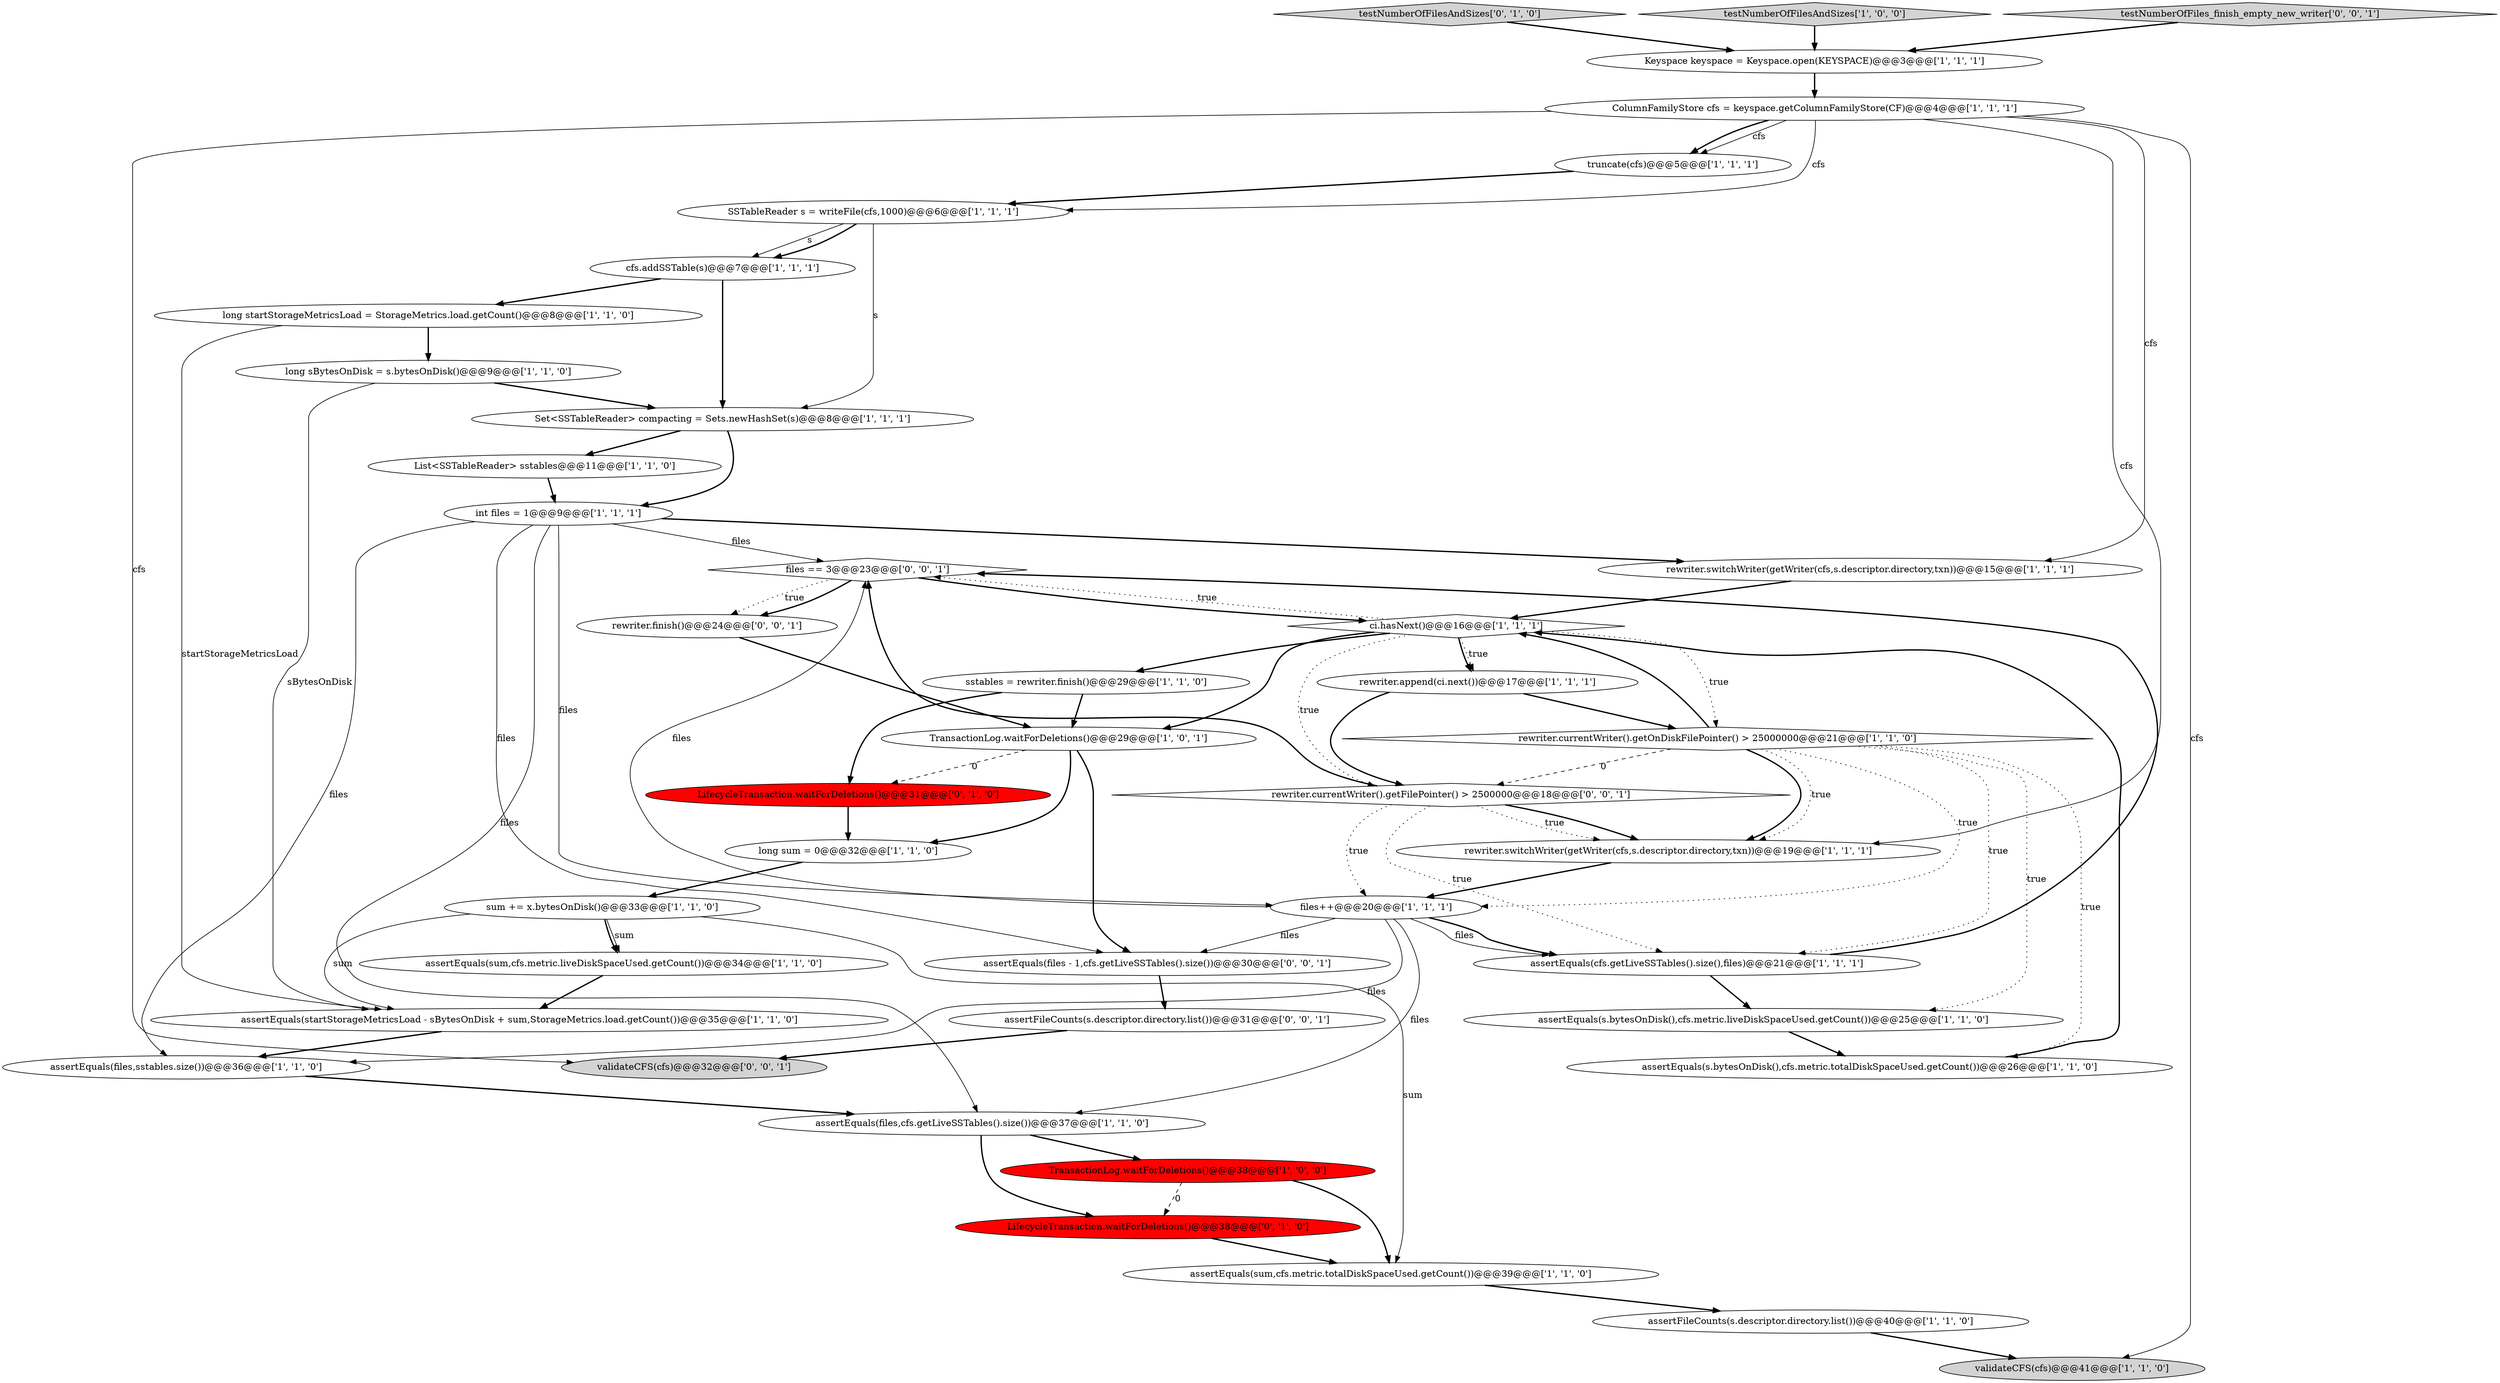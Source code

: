 digraph {
2 [style = filled, label = "Keyspace keyspace = Keyspace.open(KEYSPACE)@@@3@@@['1', '1', '1']", fillcolor = white, shape = ellipse image = "AAA0AAABBB1BBB"];
21 [style = filled, label = "assertEquals(sum,cfs.metric.totalDiskSpaceUsed.getCount())@@@39@@@['1', '1', '0']", fillcolor = white, shape = ellipse image = "AAA0AAABBB1BBB"];
1 [style = filled, label = "sum += x.bytesOnDisk()@@@33@@@['1', '1', '0']", fillcolor = white, shape = ellipse image = "AAA0AAABBB1BBB"];
30 [style = filled, label = "rewriter.append(ci.next())@@@17@@@['1', '1', '1']", fillcolor = white, shape = ellipse image = "AAA0AAABBB1BBB"];
5 [style = filled, label = "assertEquals(s.bytesOnDisk(),cfs.metric.totalDiskSpaceUsed.getCount())@@@26@@@['1', '1', '0']", fillcolor = white, shape = ellipse image = "AAA0AAABBB1BBB"];
37 [style = filled, label = "files == 3@@@23@@@['0', '0', '1']", fillcolor = white, shape = diamond image = "AAA0AAABBB3BBB"];
39 [style = filled, label = "rewriter.currentWriter().getFilePointer() > 2500000@@@18@@@['0', '0', '1']", fillcolor = white, shape = diamond image = "AAA0AAABBB3BBB"];
8 [style = filled, label = "int files = 1@@@9@@@['1', '1', '1']", fillcolor = white, shape = ellipse image = "AAA0AAABBB1BBB"];
40 [style = filled, label = "assertFileCounts(s.descriptor.directory.list())@@@31@@@['0', '0', '1']", fillcolor = white, shape = ellipse image = "AAA0AAABBB3BBB"];
34 [style = filled, label = "testNumberOfFilesAndSizes['0', '1', '0']", fillcolor = lightgray, shape = diamond image = "AAA0AAABBB2BBB"];
25 [style = filled, label = "assertFileCounts(s.descriptor.directory.list())@@@40@@@['1', '1', '0']", fillcolor = white, shape = ellipse image = "AAA0AAABBB1BBB"];
38 [style = filled, label = "validateCFS(cfs)@@@32@@@['0', '0', '1']", fillcolor = lightgray, shape = ellipse image = "AAA0AAABBB3BBB"];
23 [style = filled, label = "testNumberOfFilesAndSizes['1', '0', '0']", fillcolor = lightgray, shape = diamond image = "AAA0AAABBB1BBB"];
22 [style = filled, label = "long sBytesOnDisk = s.bytesOnDisk()@@@9@@@['1', '1', '0']", fillcolor = white, shape = ellipse image = "AAA0AAABBB1BBB"];
11 [style = filled, label = "TransactionLog.waitForDeletions()@@@38@@@['1', '0', '0']", fillcolor = red, shape = ellipse image = "AAA1AAABBB1BBB"];
26 [style = filled, label = "SSTableReader s = writeFile(cfs,1000)@@@6@@@['1', '1', '1']", fillcolor = white, shape = ellipse image = "AAA0AAABBB1BBB"];
35 [style = filled, label = "rewriter.finish()@@@24@@@['0', '0', '1']", fillcolor = white, shape = ellipse image = "AAA0AAABBB3BBB"];
15 [style = filled, label = "TransactionLog.waitForDeletions()@@@29@@@['1', '0', '1']", fillcolor = white, shape = ellipse image = "AAA0AAABBB1BBB"];
18 [style = filled, label = "assertEquals(cfs.getLiveSSTables().size(),files)@@@21@@@['1', '1', '1']", fillcolor = white, shape = ellipse image = "AAA0AAABBB1BBB"];
31 [style = filled, label = "rewriter.currentWriter().getOnDiskFilePointer() > 25000000@@@21@@@['1', '1', '0']", fillcolor = white, shape = diamond image = "AAA0AAABBB1BBB"];
16 [style = filled, label = "files++@@@20@@@['1', '1', '1']", fillcolor = white, shape = ellipse image = "AAA0AAABBB1BBB"];
29 [style = filled, label = "assertEquals(files,sstables.size())@@@36@@@['1', '1', '0']", fillcolor = white, shape = ellipse image = "AAA0AAABBB1BBB"];
9 [style = filled, label = "rewriter.switchWriter(getWriter(cfs,s.descriptor.directory,txn))@@@19@@@['1', '1', '1']", fillcolor = white, shape = ellipse image = "AAA0AAABBB1BBB"];
13 [style = filled, label = "sstables = rewriter.finish()@@@29@@@['1', '1', '0']", fillcolor = white, shape = ellipse image = "AAA0AAABBB1BBB"];
33 [style = filled, label = "LifecycleTransaction.waitForDeletions()@@@38@@@['0', '1', '0']", fillcolor = red, shape = ellipse image = "AAA1AAABBB2BBB"];
20 [style = filled, label = "ci.hasNext()@@@16@@@['1', '1', '1']", fillcolor = white, shape = diamond image = "AAA0AAABBB1BBB"];
27 [style = filled, label = "long startStorageMetricsLoad = StorageMetrics.load.getCount()@@@8@@@['1', '1', '0']", fillcolor = white, shape = ellipse image = "AAA0AAABBB1BBB"];
32 [style = filled, label = "LifecycleTransaction.waitForDeletions()@@@31@@@['0', '1', '0']", fillcolor = red, shape = ellipse image = "AAA1AAABBB2BBB"];
4 [style = filled, label = "List<SSTableReader> sstables@@@11@@@['1', '1', '0']", fillcolor = white, shape = ellipse image = "AAA0AAABBB1BBB"];
41 [style = filled, label = "testNumberOfFiles_finish_empty_new_writer['0', '0', '1']", fillcolor = lightgray, shape = diamond image = "AAA0AAABBB3BBB"];
24 [style = filled, label = "cfs.addSSTable(s)@@@7@@@['1', '1', '1']", fillcolor = white, shape = ellipse image = "AAA0AAABBB1BBB"];
3 [style = filled, label = "Set<SSTableReader> compacting = Sets.newHashSet(s)@@@8@@@['1', '1', '1']", fillcolor = white, shape = ellipse image = "AAA0AAABBB1BBB"];
6 [style = filled, label = "ColumnFamilyStore cfs = keyspace.getColumnFamilyStore(CF)@@@4@@@['1', '1', '1']", fillcolor = white, shape = ellipse image = "AAA0AAABBB1BBB"];
10 [style = filled, label = "assertEquals(files,cfs.getLiveSSTables().size())@@@37@@@['1', '1', '0']", fillcolor = white, shape = ellipse image = "AAA0AAABBB1BBB"];
17 [style = filled, label = "assertEquals(startStorageMetricsLoad - sBytesOnDisk + sum,StorageMetrics.load.getCount())@@@35@@@['1', '1', '0']", fillcolor = white, shape = ellipse image = "AAA0AAABBB1BBB"];
36 [style = filled, label = "assertEquals(files - 1,cfs.getLiveSSTables().size())@@@30@@@['0', '0', '1']", fillcolor = white, shape = ellipse image = "AAA0AAABBB3BBB"];
14 [style = filled, label = "truncate(cfs)@@@5@@@['1', '1', '1']", fillcolor = white, shape = ellipse image = "AAA0AAABBB1BBB"];
28 [style = filled, label = "assertEquals(s.bytesOnDisk(),cfs.metric.liveDiskSpaceUsed.getCount())@@@25@@@['1', '1', '0']", fillcolor = white, shape = ellipse image = "AAA0AAABBB1BBB"];
0 [style = filled, label = "long sum = 0@@@32@@@['1', '1', '0']", fillcolor = white, shape = ellipse image = "AAA0AAABBB1BBB"];
7 [style = filled, label = "validateCFS(cfs)@@@41@@@['1', '1', '0']", fillcolor = lightgray, shape = ellipse image = "AAA0AAABBB1BBB"];
19 [style = filled, label = "rewriter.switchWriter(getWriter(cfs,s.descriptor.directory,txn))@@@15@@@['1', '1', '1']", fillcolor = white, shape = ellipse image = "AAA0AAABBB1BBB"];
12 [style = filled, label = "assertEquals(sum,cfs.metric.liveDiskSpaceUsed.getCount())@@@34@@@['1', '1', '0']", fillcolor = white, shape = ellipse image = "AAA0AAABBB1BBB"];
26->24 [style = solid, label="s"];
5->20 [style = bold, label=""];
31->9 [style = bold, label=""];
2->6 [style = bold, label=""];
39->9 [style = bold, label=""];
16->18 [style = solid, label="files"];
11->33 [style = dashed, label="0"];
32->0 [style = bold, label=""];
39->18 [style = dotted, label="true"];
40->38 [style = bold, label=""];
3->4 [style = bold, label=""];
9->16 [style = bold, label=""];
34->2 [style = bold, label=""];
31->28 [style = dotted, label="true"];
20->30 [style = dotted, label="true"];
27->17 [style = solid, label="startStorageMetricsLoad"];
1->17 [style = solid, label="sum"];
20->31 [style = dotted, label="true"];
15->0 [style = bold, label=""];
1->12 [style = bold, label=""];
8->36 [style = solid, label="files"];
8->29 [style = solid, label="files"];
4->8 [style = bold, label=""];
16->29 [style = solid, label="files"];
16->37 [style = solid, label="files"];
31->9 [style = dotted, label="true"];
31->20 [style = bold, label=""];
20->15 [style = bold, label=""];
8->10 [style = solid, label="files"];
24->27 [style = bold, label=""];
10->11 [style = bold, label=""];
26->3 [style = solid, label="s"];
39->9 [style = dotted, label="true"];
6->14 [style = solid, label="cfs"];
28->5 [style = bold, label=""];
13->32 [style = bold, label=""];
19->20 [style = bold, label=""];
16->10 [style = solid, label="files"];
31->5 [style = dotted, label="true"];
31->39 [style = dashed, label="0"];
21->25 [style = bold, label=""];
26->24 [style = bold, label=""];
25->7 [style = bold, label=""];
27->22 [style = bold, label=""];
41->2 [style = bold, label=""];
18->28 [style = bold, label=""];
16->36 [style = solid, label="files"];
6->9 [style = solid, label="cfs"];
13->15 [style = bold, label=""];
24->3 [style = bold, label=""];
15->36 [style = bold, label=""];
39->37 [style = bold, label=""];
18->37 [style = bold, label=""];
16->18 [style = bold, label=""];
20->13 [style = bold, label=""];
36->40 [style = bold, label=""];
35->15 [style = bold, label=""];
1->12 [style = solid, label="sum"];
11->21 [style = bold, label=""];
6->26 [style = solid, label="cfs"];
12->17 [style = bold, label=""];
15->32 [style = dashed, label="0"];
6->38 [style = solid, label="cfs"];
20->39 [style = dotted, label="true"];
31->18 [style = dotted, label="true"];
37->35 [style = dotted, label="true"];
20->37 [style = dotted, label="true"];
30->31 [style = bold, label=""];
0->1 [style = bold, label=""];
3->8 [style = bold, label=""];
29->10 [style = bold, label=""];
10->33 [style = bold, label=""];
23->2 [style = bold, label=""];
37->35 [style = bold, label=""];
8->19 [style = bold, label=""];
8->37 [style = solid, label="files"];
37->20 [style = bold, label=""];
39->16 [style = dotted, label="true"];
31->16 [style = dotted, label="true"];
6->19 [style = solid, label="cfs"];
1->21 [style = solid, label="sum"];
6->14 [style = bold, label=""];
14->26 [style = bold, label=""];
22->3 [style = bold, label=""];
8->16 [style = solid, label="files"];
22->17 [style = solid, label="sBytesOnDisk"];
30->39 [style = bold, label=""];
6->7 [style = solid, label="cfs"];
33->21 [style = bold, label=""];
20->30 [style = bold, label=""];
17->29 [style = bold, label=""];
}
